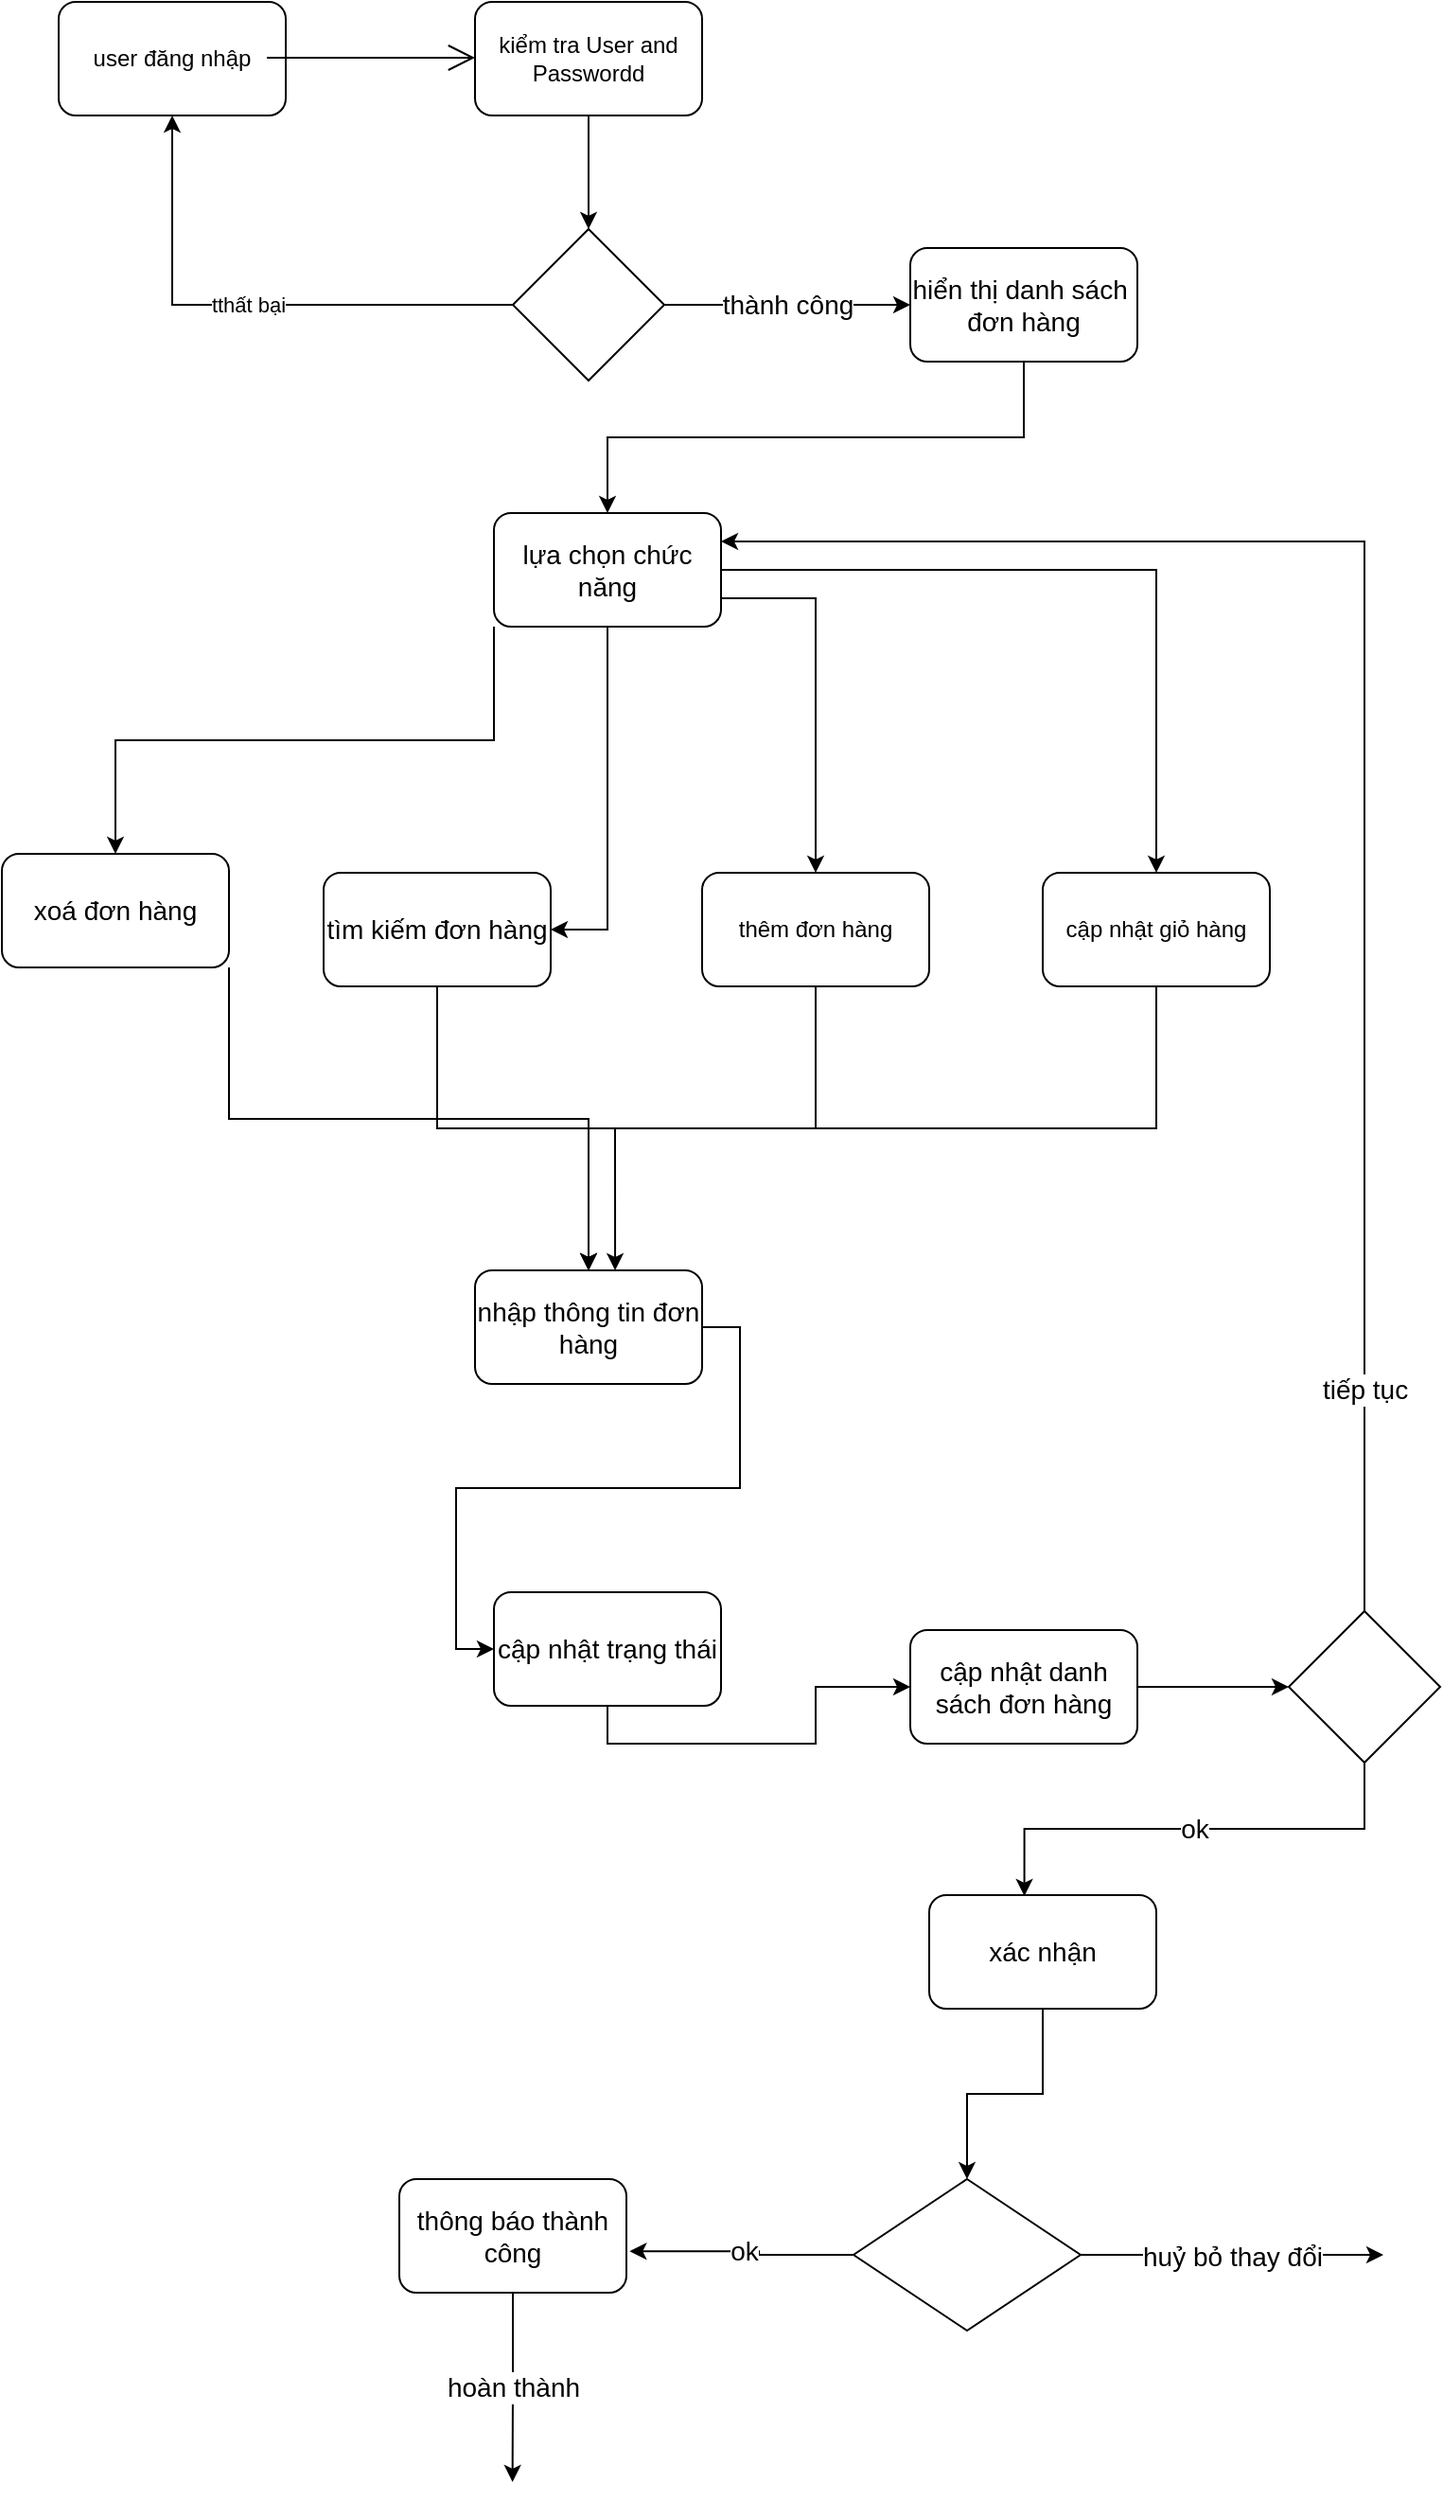<mxfile version="20.8.23" type="github">
  <diagram name="Page-1" id="A_0pAnoLO4S-CFFzqOhw">
    <mxGraphModel dx="823" dy="452" grid="1" gridSize="10" guides="1" tooltips="1" connect="1" arrows="1" fold="1" page="1" pageScale="1" pageWidth="850" pageHeight="1100" math="0" shadow="0">
      <root>
        <mxCell id="0" />
        <mxCell id="1" parent="0" />
        <mxCell id="vOdx9XAO23hP7eS4YIV0-12" value="user đăng nhập" style="rounded=1;whiteSpace=wrap;html=1;" vertex="1" parent="1">
          <mxGeometry x="60" y="40" width="120" height="60" as="geometry" />
        </mxCell>
        <mxCell id="vOdx9XAO23hP7eS4YIV0-13" style="edgeStyle=orthogonalEdgeStyle;rounded=0;orthogonalLoop=1;jettySize=auto;html=1;exitX=0.5;exitY=1;exitDx=0;exitDy=0;entryX=0.5;entryY=0;entryDx=0;entryDy=0;" edge="1" parent="1" source="vOdx9XAO23hP7eS4YIV0-14" target="vOdx9XAO23hP7eS4YIV0-18">
          <mxGeometry relative="1" as="geometry" />
        </mxCell>
        <mxCell id="vOdx9XAO23hP7eS4YIV0-14" value="kiểm tra User and Passwordd" style="rounded=1;whiteSpace=wrap;html=1;" vertex="1" parent="1">
          <mxGeometry x="280" y="40" width="120" height="60" as="geometry" />
        </mxCell>
        <mxCell id="vOdx9XAO23hP7eS4YIV0-15" value="" style="endArrow=open;endFill=1;endSize=12;html=1;rounded=0;" edge="1" parent="1">
          <mxGeometry width="160" relative="1" as="geometry">
            <mxPoint x="170" y="69.5" as="sourcePoint" />
            <mxPoint x="280" y="69.5" as="targetPoint" />
          </mxGeometry>
        </mxCell>
        <mxCell id="vOdx9XAO23hP7eS4YIV0-16" value="tthất bại" style="edgeStyle=orthogonalEdgeStyle;rounded=0;orthogonalLoop=1;jettySize=auto;html=1;entryX=0.5;entryY=1;entryDx=0;entryDy=0;" edge="1" parent="1" source="vOdx9XAO23hP7eS4YIV0-18" target="vOdx9XAO23hP7eS4YIV0-12">
          <mxGeometry relative="1" as="geometry">
            <mxPoint x="120" y="200" as="targetPoint" />
          </mxGeometry>
        </mxCell>
        <mxCell id="vOdx9XAO23hP7eS4YIV0-17" value="thành công" style="edgeStyle=orthogonalEdgeStyle;rounded=0;orthogonalLoop=1;jettySize=auto;html=1;exitX=1;exitY=0.5;exitDx=0;exitDy=0;fontSize=14;" edge="1" parent="1" source="vOdx9XAO23hP7eS4YIV0-18" target="vOdx9XAO23hP7eS4YIV0-20">
          <mxGeometry relative="1" as="geometry">
            <mxPoint x="480" y="200" as="targetPoint" />
          </mxGeometry>
        </mxCell>
        <mxCell id="vOdx9XAO23hP7eS4YIV0-18" value="" style="rhombus;whiteSpace=wrap;html=1;" vertex="1" parent="1">
          <mxGeometry x="300" y="160" width="80" height="80" as="geometry" />
        </mxCell>
        <mxCell id="vOdx9XAO23hP7eS4YIV0-19" style="edgeStyle=orthogonalEdgeStyle;rounded=0;orthogonalLoop=1;jettySize=auto;html=1;exitX=0.5;exitY=1;exitDx=0;exitDy=0;fontSize=14;" edge="1" parent="1" source="vOdx9XAO23hP7eS4YIV0-20" target="vOdx9XAO23hP7eS4YIV0-23">
          <mxGeometry relative="1" as="geometry">
            <mxPoint x="620" y="300" as="targetPoint" />
          </mxGeometry>
        </mxCell>
        <mxCell id="vOdx9XAO23hP7eS4YIV0-20" value="hiển thị danh sách&amp;nbsp; đơn hàng" style="rounded=1;whiteSpace=wrap;html=1;fontSize=14;" vertex="1" parent="1">
          <mxGeometry x="510" y="170" width="120" height="60" as="geometry" />
        </mxCell>
        <mxCell id="vOdx9XAO23hP7eS4YIV0-21" style="edgeStyle=orthogonalEdgeStyle;rounded=0;orthogonalLoop=1;jettySize=auto;html=1;exitX=0;exitY=1;exitDx=0;exitDy=0;fontSize=14;" edge="1" parent="1" source="vOdx9XAO23hP7eS4YIV0-23" target="vOdx9XAO23hP7eS4YIV0-27">
          <mxGeometry relative="1" as="geometry" />
        </mxCell>
        <mxCell id="vOdx9XAO23hP7eS4YIV0-22" style="edgeStyle=orthogonalEdgeStyle;rounded=0;orthogonalLoop=1;jettySize=auto;html=1;exitX=0.5;exitY=1;exitDx=0;exitDy=0;fontSize=14;" edge="1" parent="1" source="vOdx9XAO23hP7eS4YIV0-23" target="vOdx9XAO23hP7eS4YIV0-25">
          <mxGeometry relative="1" as="geometry">
            <Array as="points">
              <mxPoint x="350" y="370" />
              <mxPoint x="350" y="370" />
            </Array>
          </mxGeometry>
        </mxCell>
        <mxCell id="vOdx9XAO23hP7eS4YIV0-47" style="edgeStyle=orthogonalEdgeStyle;rounded=0;orthogonalLoop=1;jettySize=auto;html=1;exitX=1;exitY=0.75;exitDx=0;exitDy=0;" edge="1" parent="1" source="vOdx9XAO23hP7eS4YIV0-23" target="vOdx9XAO23hP7eS4YIV0-45">
          <mxGeometry relative="1" as="geometry" />
        </mxCell>
        <mxCell id="vOdx9XAO23hP7eS4YIV0-48" style="edgeStyle=orthogonalEdgeStyle;rounded=0;orthogonalLoop=1;jettySize=auto;html=1;exitX=1;exitY=0.5;exitDx=0;exitDy=0;" edge="1" parent="1" source="vOdx9XAO23hP7eS4YIV0-23" target="vOdx9XAO23hP7eS4YIV0-46">
          <mxGeometry relative="1" as="geometry" />
        </mxCell>
        <mxCell id="vOdx9XAO23hP7eS4YIV0-23" value="lựa chọn chức năng" style="rounded=1;whiteSpace=wrap;html=1;fontSize=14;" vertex="1" parent="1">
          <mxGeometry x="290" y="310" width="120" height="60" as="geometry" />
        </mxCell>
        <mxCell id="vOdx9XAO23hP7eS4YIV0-24" style="edgeStyle=orthogonalEdgeStyle;rounded=0;orthogonalLoop=1;jettySize=auto;html=1;exitX=0.5;exitY=1;exitDx=0;exitDy=0;entryX=0.617;entryY=0;entryDx=0;entryDy=0;entryPerimeter=0;fontSize=14;" edge="1" parent="1" source="vOdx9XAO23hP7eS4YIV0-25" target="vOdx9XAO23hP7eS4YIV0-29">
          <mxGeometry relative="1" as="geometry" />
        </mxCell>
        <mxCell id="vOdx9XAO23hP7eS4YIV0-25" value="tìm kiếm đơn hàng" style="rounded=1;whiteSpace=wrap;html=1;fontSize=14;" vertex="1" parent="1">
          <mxGeometry x="200" y="500" width="120" height="60" as="geometry" />
        </mxCell>
        <mxCell id="vOdx9XAO23hP7eS4YIV0-26" style="edgeStyle=orthogonalEdgeStyle;rounded=0;orthogonalLoop=1;jettySize=auto;html=1;exitX=1;exitY=1;exitDx=0;exitDy=0;fontSize=14;" edge="1" parent="1" source="vOdx9XAO23hP7eS4YIV0-27" target="vOdx9XAO23hP7eS4YIV0-29">
          <mxGeometry relative="1" as="geometry" />
        </mxCell>
        <mxCell id="vOdx9XAO23hP7eS4YIV0-27" value="xoá đơn hàng" style="rounded=1;whiteSpace=wrap;html=1;fontSize=14;" vertex="1" parent="1">
          <mxGeometry x="30" y="490" width="120" height="60" as="geometry" />
        </mxCell>
        <mxCell id="vOdx9XAO23hP7eS4YIV0-28" style="edgeStyle=orthogonalEdgeStyle;rounded=0;orthogonalLoop=1;jettySize=auto;html=1;exitX=1;exitY=0.5;exitDx=0;exitDy=0;entryX=0;entryY=0.5;entryDx=0;entryDy=0;fontSize=14;" edge="1" parent="1" source="vOdx9XAO23hP7eS4YIV0-29" target="vOdx9XAO23hP7eS4YIV0-31">
          <mxGeometry relative="1" as="geometry" />
        </mxCell>
        <mxCell id="vOdx9XAO23hP7eS4YIV0-29" value="nhập thông tin đơn hàng" style="rounded=1;whiteSpace=wrap;html=1;fontSize=14;" vertex="1" parent="1">
          <mxGeometry x="280" y="710" width="120" height="60" as="geometry" />
        </mxCell>
        <mxCell id="vOdx9XAO23hP7eS4YIV0-30" style="edgeStyle=orthogonalEdgeStyle;rounded=0;orthogonalLoop=1;jettySize=auto;html=1;exitX=0.5;exitY=1;exitDx=0;exitDy=0;fontSize=14;" edge="1" parent="1" source="vOdx9XAO23hP7eS4YIV0-31" target="vOdx9XAO23hP7eS4YIV0-33">
          <mxGeometry relative="1" as="geometry" />
        </mxCell>
        <mxCell id="vOdx9XAO23hP7eS4YIV0-31" value="cập nhật trạng thái" style="rounded=1;whiteSpace=wrap;html=1;fontSize=14;" vertex="1" parent="1">
          <mxGeometry x="290" y="880" width="120" height="60" as="geometry" />
        </mxCell>
        <mxCell id="vOdx9XAO23hP7eS4YIV0-32" style="edgeStyle=orthogonalEdgeStyle;rounded=0;orthogonalLoop=1;jettySize=auto;html=1;exitX=1;exitY=0.5;exitDx=0;exitDy=0;entryX=0;entryY=0.5;entryDx=0;entryDy=0;fontSize=14;" edge="1" parent="1" source="vOdx9XAO23hP7eS4YIV0-33" target="vOdx9XAO23hP7eS4YIV0-37">
          <mxGeometry relative="1" as="geometry" />
        </mxCell>
        <mxCell id="vOdx9XAO23hP7eS4YIV0-33" value="cập nhật danh sách đơn hàng" style="rounded=1;whiteSpace=wrap;html=1;fontSize=14;" vertex="1" parent="1">
          <mxGeometry x="510" y="900" width="120" height="60" as="geometry" />
        </mxCell>
        <mxCell id="vOdx9XAO23hP7eS4YIV0-34" style="edgeStyle=orthogonalEdgeStyle;rounded=0;orthogonalLoop=1;jettySize=auto;html=1;exitX=0.5;exitY=0;exitDx=0;exitDy=0;entryX=1;entryY=0.25;entryDx=0;entryDy=0;fontSize=14;" edge="1" parent="1" source="vOdx9XAO23hP7eS4YIV0-37" target="vOdx9XAO23hP7eS4YIV0-23">
          <mxGeometry relative="1" as="geometry" />
        </mxCell>
        <mxCell id="vOdx9XAO23hP7eS4YIV0-35" value="tiếp tục" style="edgeLabel;html=1;align=center;verticalAlign=middle;resizable=0;points=[];fontSize=14;" vertex="1" connectable="0" parent="vOdx9XAO23hP7eS4YIV0-34">
          <mxGeometry x="-0.741" relative="1" as="geometry">
            <mxPoint as="offset" />
          </mxGeometry>
        </mxCell>
        <mxCell id="vOdx9XAO23hP7eS4YIV0-36" value="ok&lt;br&gt;" style="edgeStyle=orthogonalEdgeStyle;rounded=0;orthogonalLoop=1;jettySize=auto;html=1;exitX=0.5;exitY=1;exitDx=0;exitDy=0;fontSize=14;entryX=0.419;entryY=0.008;entryDx=0;entryDy=0;entryPerimeter=0;" edge="1" parent="1" source="vOdx9XAO23hP7eS4YIV0-37" target="vOdx9XAO23hP7eS4YIV0-41">
          <mxGeometry relative="1" as="geometry">
            <mxPoint x="750" y="1080" as="targetPoint" />
            <mxPoint as="offset" />
          </mxGeometry>
        </mxCell>
        <mxCell id="vOdx9XAO23hP7eS4YIV0-37" value="" style="rhombus;whiteSpace=wrap;html=1;fontSize=14;" vertex="1" parent="1">
          <mxGeometry x="710" y="890" width="80" height="80" as="geometry" />
        </mxCell>
        <mxCell id="vOdx9XAO23hP7eS4YIV0-38" value="hoàn thành" style="edgeStyle=orthogonalEdgeStyle;rounded=0;orthogonalLoop=1;jettySize=auto;html=1;exitX=0.5;exitY=1;exitDx=0;exitDy=0;fontSize=14;" edge="1" parent="1" source="vOdx9XAO23hP7eS4YIV0-39">
          <mxGeometry relative="1" as="geometry">
            <mxPoint x="299.81" y="1350" as="targetPoint" />
          </mxGeometry>
        </mxCell>
        <mxCell id="vOdx9XAO23hP7eS4YIV0-39" value="thông báo thành công" style="rounded=1;whiteSpace=wrap;html=1;fontSize=14;" vertex="1" parent="1">
          <mxGeometry x="240" y="1190" width="120" height="60" as="geometry" />
        </mxCell>
        <mxCell id="vOdx9XAO23hP7eS4YIV0-40" style="edgeStyle=orthogonalEdgeStyle;rounded=0;orthogonalLoop=1;jettySize=auto;html=1;exitX=0.5;exitY=1;exitDx=0;exitDy=0;entryX=0.5;entryY=0;entryDx=0;entryDy=0;fontSize=14;" edge="1" parent="1" source="vOdx9XAO23hP7eS4YIV0-41" target="vOdx9XAO23hP7eS4YIV0-44">
          <mxGeometry relative="1" as="geometry" />
        </mxCell>
        <mxCell id="vOdx9XAO23hP7eS4YIV0-41" value="xác nhận" style="rounded=1;whiteSpace=wrap;html=1;fontSize=14;" vertex="1" parent="1">
          <mxGeometry x="520" y="1040" width="120" height="60" as="geometry" />
        </mxCell>
        <mxCell id="vOdx9XAO23hP7eS4YIV0-42" value="ok" style="edgeStyle=orthogonalEdgeStyle;rounded=0;orthogonalLoop=1;jettySize=auto;html=1;exitX=0;exitY=0.5;exitDx=0;exitDy=0;entryX=1.014;entryY=0.635;entryDx=0;entryDy=0;entryPerimeter=0;fontSize=14;" edge="1" parent="1" source="vOdx9XAO23hP7eS4YIV0-44" target="vOdx9XAO23hP7eS4YIV0-39">
          <mxGeometry relative="1" as="geometry">
            <Array as="points">
              <mxPoint x="430" y="1230" />
              <mxPoint x="430" y="1228" />
            </Array>
          </mxGeometry>
        </mxCell>
        <mxCell id="vOdx9XAO23hP7eS4YIV0-43" value="huỷ bỏ thay đổi" style="edgeStyle=orthogonalEdgeStyle;rounded=0;orthogonalLoop=1;jettySize=auto;html=1;exitX=1;exitY=0.5;exitDx=0;exitDy=0;fontSize=14;" edge="1" parent="1" source="vOdx9XAO23hP7eS4YIV0-44">
          <mxGeometry relative="1" as="geometry">
            <mxPoint x="760" y="1230" as="targetPoint" />
          </mxGeometry>
        </mxCell>
        <mxCell id="vOdx9XAO23hP7eS4YIV0-44" value="" style="rhombus;whiteSpace=wrap;html=1;fontSize=14;" vertex="1" parent="1">
          <mxGeometry x="480" y="1190" width="120" height="80" as="geometry" />
        </mxCell>
        <mxCell id="vOdx9XAO23hP7eS4YIV0-49" style="edgeStyle=orthogonalEdgeStyle;rounded=0;orthogonalLoop=1;jettySize=auto;html=1;exitX=0.5;exitY=1;exitDx=0;exitDy=0;" edge="1" parent="1" source="vOdx9XAO23hP7eS4YIV0-45" target="vOdx9XAO23hP7eS4YIV0-29">
          <mxGeometry relative="1" as="geometry" />
        </mxCell>
        <mxCell id="vOdx9XAO23hP7eS4YIV0-45" value="thêm đơn hàng" style="rounded=1;whiteSpace=wrap;html=1;" vertex="1" parent="1">
          <mxGeometry x="400" y="500" width="120" height="60" as="geometry" />
        </mxCell>
        <mxCell id="vOdx9XAO23hP7eS4YIV0-50" style="edgeStyle=orthogonalEdgeStyle;rounded=0;orthogonalLoop=1;jettySize=auto;html=1;exitX=0.5;exitY=1;exitDx=0;exitDy=0;" edge="1" parent="1" source="vOdx9XAO23hP7eS4YIV0-46" target="vOdx9XAO23hP7eS4YIV0-29">
          <mxGeometry relative="1" as="geometry" />
        </mxCell>
        <mxCell id="vOdx9XAO23hP7eS4YIV0-46" value="cập nhật giỏ hàng" style="rounded=1;whiteSpace=wrap;html=1;" vertex="1" parent="1">
          <mxGeometry x="580" y="500" width="120" height="60" as="geometry" />
        </mxCell>
      </root>
    </mxGraphModel>
  </diagram>
</mxfile>
